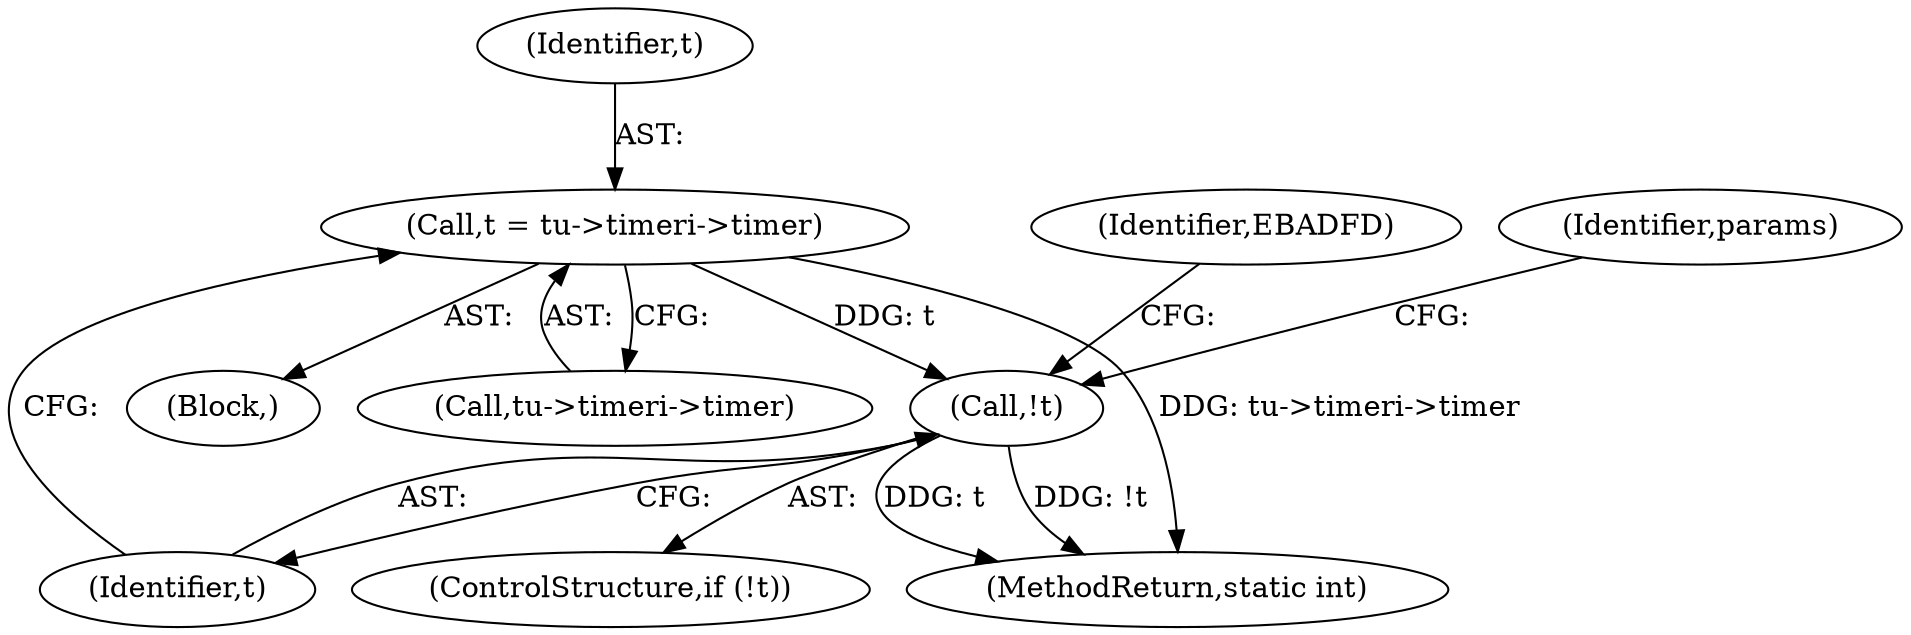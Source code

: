 digraph "0_linux_cec8f96e49d9be372fdb0c3836dcf31ec71e457e@pointer" {
"1000123" [label="(Call,t = tu->timeri->timer)"];
"1000131" [label="(Call,!t)"];
"1000135" [label="(Identifier,EBADFD)"];
"1000123" [label="(Call,t = tu->timeri->timer)"];
"1000132" [label="(Identifier,t)"];
"1000130" [label="(ControlStructure,if (!t))"];
"1000103" [label="(Block,)"];
"1000125" [label="(Call,tu->timeri->timer)"];
"1000124" [label="(Identifier,t)"];
"1000131" [label="(Call,!t)"];
"1000139" [label="(Identifier,params)"];
"1000528" [label="(MethodReturn,static int)"];
"1000123" -> "1000103"  [label="AST: "];
"1000123" -> "1000125"  [label="CFG: "];
"1000124" -> "1000123"  [label="AST: "];
"1000125" -> "1000123"  [label="AST: "];
"1000132" -> "1000123"  [label="CFG: "];
"1000123" -> "1000528"  [label="DDG: tu->timeri->timer"];
"1000123" -> "1000131"  [label="DDG: t"];
"1000131" -> "1000130"  [label="AST: "];
"1000131" -> "1000132"  [label="CFG: "];
"1000132" -> "1000131"  [label="AST: "];
"1000135" -> "1000131"  [label="CFG: "];
"1000139" -> "1000131"  [label="CFG: "];
"1000131" -> "1000528"  [label="DDG: t"];
"1000131" -> "1000528"  [label="DDG: !t"];
}
